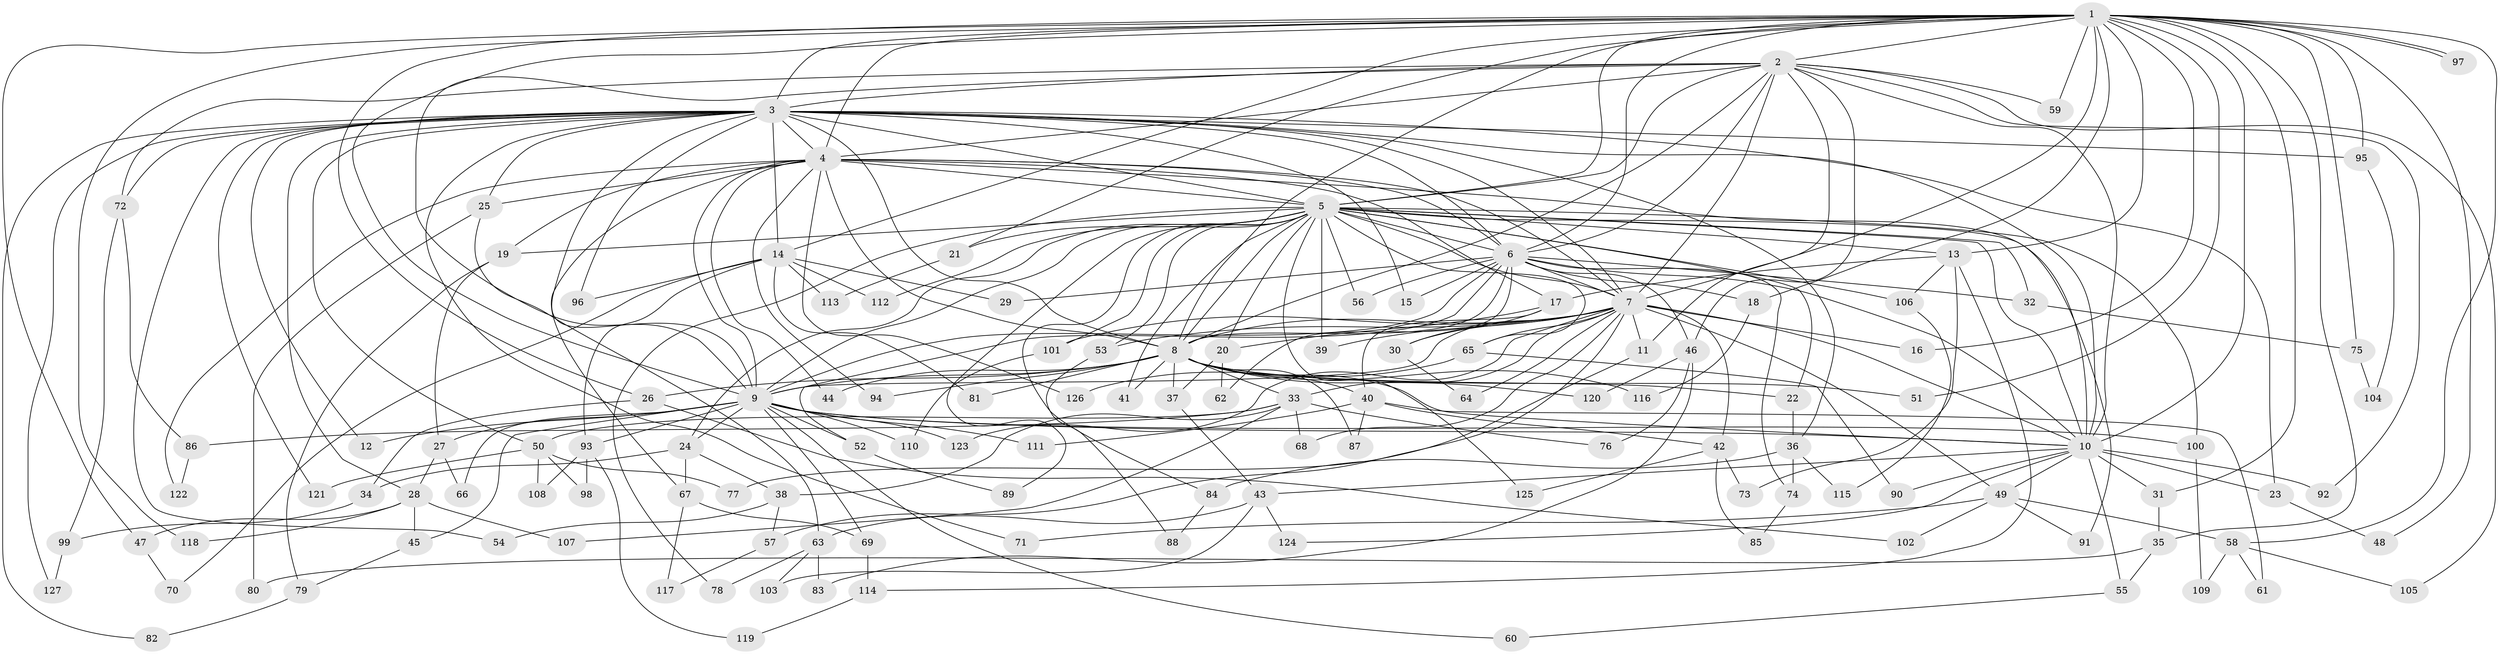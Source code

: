 // coarse degree distribution, {21: 0.0196078431372549, 14: 0.0196078431372549, 15: 0.0196078431372549, 16: 0.0196078431372549, 18: 0.058823529411764705, 12: 0.0196078431372549, 17: 0.0196078431372549, 7: 0.0196078431372549, 11: 0.0196078431372549, 13: 0.0196078431372549, 9: 0.0196078431372549, 2: 0.19607843137254902, 5: 0.11764705882352941, 3: 0.19607843137254902, 6: 0.09803921568627451, 4: 0.09803921568627451, 8: 0.0196078431372549, 1: 0.0196078431372549}
// Generated by graph-tools (version 1.1) at 2025/50/03/04/25 22:50:02]
// undirected, 127 vertices, 279 edges
graph export_dot {
  node [color=gray90,style=filled];
  1;
  2;
  3;
  4;
  5;
  6;
  7;
  8;
  9;
  10;
  11;
  12;
  13;
  14;
  15;
  16;
  17;
  18;
  19;
  20;
  21;
  22;
  23;
  24;
  25;
  26;
  27;
  28;
  29;
  30;
  31;
  32;
  33;
  34;
  35;
  36;
  37;
  38;
  39;
  40;
  41;
  42;
  43;
  44;
  45;
  46;
  47;
  48;
  49;
  50;
  51;
  52;
  53;
  54;
  55;
  56;
  57;
  58;
  59;
  60;
  61;
  62;
  63;
  64;
  65;
  66;
  67;
  68;
  69;
  70;
  71;
  72;
  73;
  74;
  75;
  76;
  77;
  78;
  79;
  80;
  81;
  82;
  83;
  84;
  85;
  86;
  87;
  88;
  89;
  90;
  91;
  92;
  93;
  94;
  95;
  96;
  97;
  98;
  99;
  100;
  101;
  102;
  103;
  104;
  105;
  106;
  107;
  108;
  109;
  110;
  111;
  112;
  113;
  114;
  115;
  116;
  117;
  118;
  119;
  120;
  121;
  122;
  123;
  124;
  125;
  126;
  127;
  1 -- 2;
  1 -- 3;
  1 -- 4;
  1 -- 5;
  1 -- 6;
  1 -- 7;
  1 -- 8;
  1 -- 9;
  1 -- 10;
  1 -- 13;
  1 -- 14;
  1 -- 16;
  1 -- 18;
  1 -- 21;
  1 -- 26;
  1 -- 31;
  1 -- 35;
  1 -- 47;
  1 -- 48;
  1 -- 51;
  1 -- 58;
  1 -- 59;
  1 -- 75;
  1 -- 95;
  1 -- 97;
  1 -- 97;
  1 -- 118;
  2 -- 3;
  2 -- 4;
  2 -- 5;
  2 -- 6;
  2 -- 7;
  2 -- 8;
  2 -- 9;
  2 -- 10;
  2 -- 11;
  2 -- 46;
  2 -- 59;
  2 -- 72;
  2 -- 92;
  2 -- 105;
  3 -- 4;
  3 -- 5;
  3 -- 6;
  3 -- 7;
  3 -- 8;
  3 -- 9;
  3 -- 10;
  3 -- 12;
  3 -- 14;
  3 -- 15;
  3 -- 23;
  3 -- 25;
  3 -- 28;
  3 -- 36;
  3 -- 50;
  3 -- 54;
  3 -- 71;
  3 -- 72;
  3 -- 82;
  3 -- 95;
  3 -- 96;
  3 -- 121;
  3 -- 127;
  4 -- 5;
  4 -- 6;
  4 -- 7;
  4 -- 8;
  4 -- 9;
  4 -- 10;
  4 -- 17;
  4 -- 19;
  4 -- 25;
  4 -- 44;
  4 -- 67;
  4 -- 94;
  4 -- 122;
  4 -- 126;
  5 -- 6;
  5 -- 7;
  5 -- 8;
  5 -- 9;
  5 -- 10;
  5 -- 13;
  5 -- 19;
  5 -- 20;
  5 -- 21;
  5 -- 22;
  5 -- 24;
  5 -- 32;
  5 -- 39;
  5 -- 41;
  5 -- 53;
  5 -- 56;
  5 -- 65;
  5 -- 78;
  5 -- 84;
  5 -- 89;
  5 -- 91;
  5 -- 100;
  5 -- 101;
  5 -- 106;
  5 -- 112;
  5 -- 125;
  6 -- 7;
  6 -- 8;
  6 -- 9;
  6 -- 10;
  6 -- 15;
  6 -- 18;
  6 -- 29;
  6 -- 32;
  6 -- 46;
  6 -- 52;
  6 -- 56;
  6 -- 62;
  6 -- 74;
  7 -- 8;
  7 -- 9;
  7 -- 10;
  7 -- 11;
  7 -- 16;
  7 -- 30;
  7 -- 33;
  7 -- 39;
  7 -- 42;
  7 -- 49;
  7 -- 53;
  7 -- 57;
  7 -- 64;
  7 -- 65;
  7 -- 68;
  7 -- 101;
  7 -- 123;
  8 -- 9;
  8 -- 10;
  8 -- 22;
  8 -- 26;
  8 -- 33;
  8 -- 37;
  8 -- 40;
  8 -- 41;
  8 -- 44;
  8 -- 51;
  8 -- 81;
  8 -- 87;
  8 -- 94;
  8 -- 116;
  8 -- 120;
  9 -- 10;
  9 -- 12;
  9 -- 24;
  9 -- 27;
  9 -- 45;
  9 -- 52;
  9 -- 60;
  9 -- 66;
  9 -- 69;
  9 -- 93;
  9 -- 100;
  9 -- 110;
  9 -- 111;
  9 -- 123;
  10 -- 23;
  10 -- 31;
  10 -- 43;
  10 -- 49;
  10 -- 55;
  10 -- 90;
  10 -- 92;
  10 -- 124;
  11 -- 77;
  13 -- 17;
  13 -- 73;
  13 -- 106;
  13 -- 114;
  14 -- 29;
  14 -- 70;
  14 -- 81;
  14 -- 93;
  14 -- 96;
  14 -- 112;
  14 -- 113;
  17 -- 20;
  17 -- 30;
  17 -- 40;
  18 -- 116;
  19 -- 27;
  19 -- 79;
  20 -- 37;
  20 -- 62;
  21 -- 113;
  22 -- 36;
  23 -- 48;
  24 -- 34;
  24 -- 38;
  24 -- 67;
  25 -- 63;
  25 -- 80;
  26 -- 34;
  26 -- 102;
  27 -- 28;
  27 -- 66;
  28 -- 45;
  28 -- 47;
  28 -- 107;
  28 -- 118;
  30 -- 64;
  31 -- 35;
  32 -- 75;
  33 -- 38;
  33 -- 50;
  33 -- 68;
  33 -- 76;
  33 -- 86;
  33 -- 107;
  34 -- 99;
  35 -- 55;
  35 -- 80;
  36 -- 74;
  36 -- 84;
  36 -- 115;
  37 -- 43;
  38 -- 54;
  38 -- 57;
  40 -- 42;
  40 -- 61;
  40 -- 87;
  40 -- 111;
  42 -- 73;
  42 -- 85;
  42 -- 125;
  43 -- 63;
  43 -- 103;
  43 -- 124;
  45 -- 79;
  46 -- 76;
  46 -- 83;
  46 -- 120;
  47 -- 70;
  49 -- 58;
  49 -- 71;
  49 -- 91;
  49 -- 102;
  50 -- 77;
  50 -- 98;
  50 -- 108;
  50 -- 121;
  52 -- 89;
  53 -- 88;
  55 -- 60;
  57 -- 117;
  58 -- 61;
  58 -- 105;
  58 -- 109;
  63 -- 78;
  63 -- 83;
  63 -- 103;
  65 -- 90;
  65 -- 126;
  67 -- 69;
  67 -- 117;
  69 -- 114;
  72 -- 86;
  72 -- 99;
  74 -- 85;
  75 -- 104;
  79 -- 82;
  84 -- 88;
  86 -- 122;
  93 -- 98;
  93 -- 108;
  93 -- 119;
  95 -- 104;
  99 -- 127;
  100 -- 109;
  101 -- 110;
  106 -- 115;
  114 -- 119;
}
